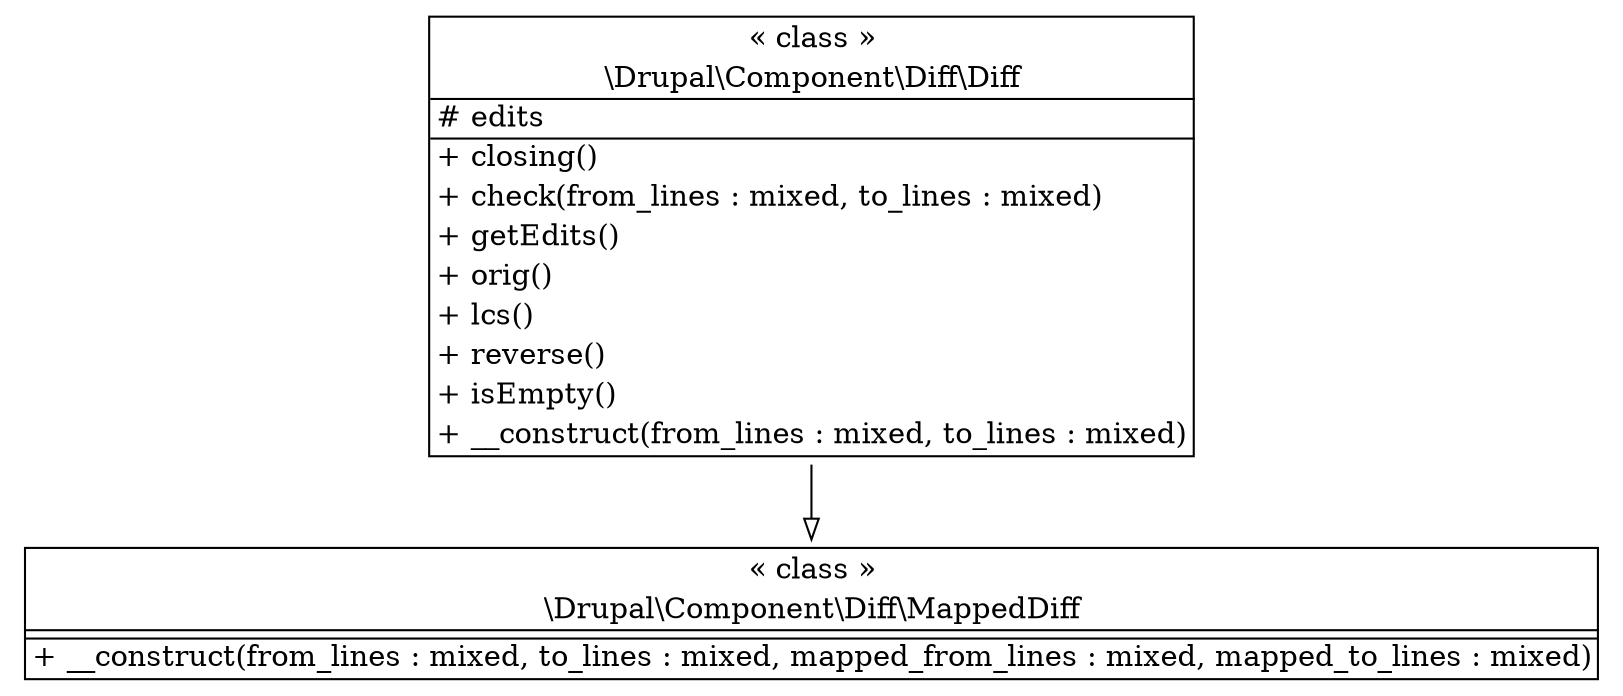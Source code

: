 digraph "Class Diagram" {
  node [shape=plaintext]
  "\\Drupal\\Component\\Diff\\MappedDiff" [
    label=<
<table border="1" cellpadding="2" cellspacing="0" cellborder="0">
<tr><td align="center">&laquo; class &raquo;</td></tr>
<tr><td align="center" title="class MappedDiff">\\Drupal\\Component\\Diff\\MappedDiff</td></tr><hr />
<tr><td></td></tr>
<hr />
<tr><td align="left" title="public __construct">+ __construct(from_lines : mixed, to_lines : mixed, mapped_from_lines : mixed, mapped_to_lines : mixed)</td></tr>
</table>
  >
  ];
  "\\Drupal\\Component\\Diff\\Diff" [
    label=<
<table border="1" cellpadding="2" cellspacing="0" cellborder="0">
<tr><td align="center">&laquo; class &raquo;</td></tr>
<tr><td align="center" title="class Diff">\\Drupal\\Component\\Diff\\Diff</td></tr><hr />
<tr><td align="left" title="protected edits"># edits</td></tr>
<hr />
<tr><td align="left" title="public closing">+ closing()</td></tr>
<tr><td align="left" title="public check">+ check(from_lines : mixed, to_lines : mixed)</td></tr>
<tr><td align="left" title="public getEdits">+ getEdits()</td></tr>
<tr><td align="left" title="public orig">+ orig()</td></tr>
<tr><td align="left" title="public lcs">+ lcs()</td></tr>
<tr><td align="left" title="public reverse">+ reverse()</td></tr>
<tr><td align="left" title="public isEmpty">+ isEmpty()</td></tr>
<tr><td align="left" title="public __construct">+ __construct(from_lines : mixed, to_lines : mixed)</td></tr>
</table>
  >
  ];
"\\Drupal\\Component\\Diff\\Diff" -> "\\Drupal\\Component\\Diff\\MappedDiff" [arrowhead="empty"];

}
